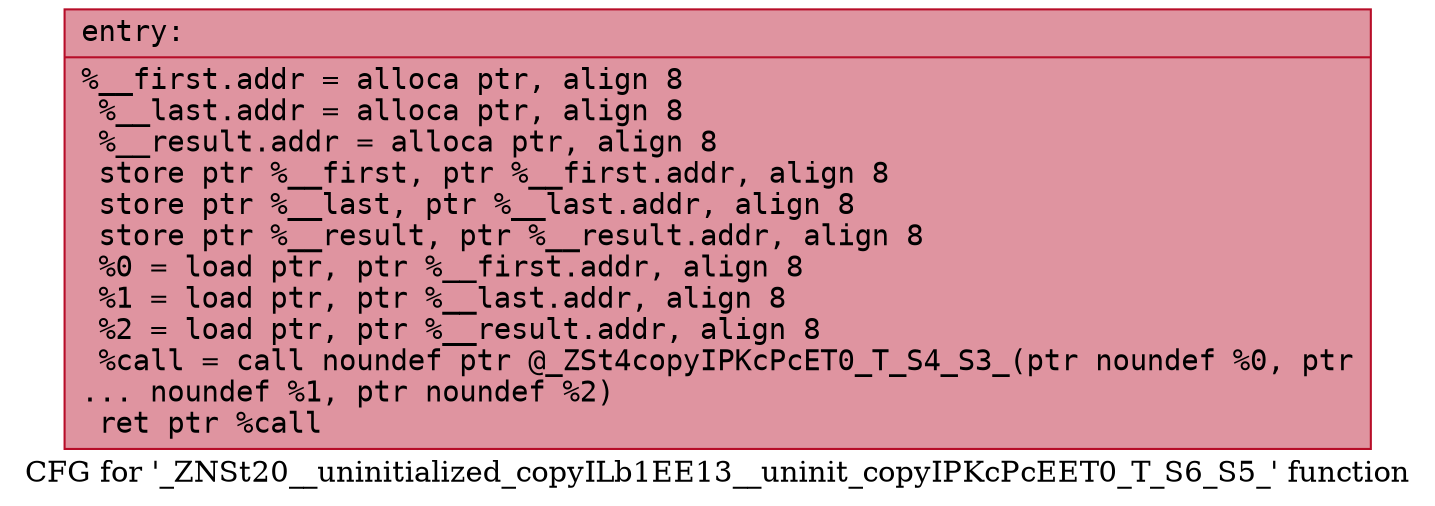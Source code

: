 digraph "CFG for '_ZNSt20__uninitialized_copyILb1EE13__uninit_copyIPKcPcEET0_T_S6_S5_' function" {
	label="CFG for '_ZNSt20__uninitialized_copyILb1EE13__uninit_copyIPKcPcEET0_T_S6_S5_' function";

	Node0x556bfec10070 [shape=record,color="#b70d28ff", style=filled, fillcolor="#b70d2870" fontname="Courier",label="{entry:\l|  %__first.addr = alloca ptr, align 8\l  %__last.addr = alloca ptr, align 8\l  %__result.addr = alloca ptr, align 8\l  store ptr %__first, ptr %__first.addr, align 8\l  store ptr %__last, ptr %__last.addr, align 8\l  store ptr %__result, ptr %__result.addr, align 8\l  %0 = load ptr, ptr %__first.addr, align 8\l  %1 = load ptr, ptr %__last.addr, align 8\l  %2 = load ptr, ptr %__result.addr, align 8\l  %call = call noundef ptr @_ZSt4copyIPKcPcET0_T_S4_S3_(ptr noundef %0, ptr\l... noundef %1, ptr noundef %2)\l  ret ptr %call\l}"];
}
